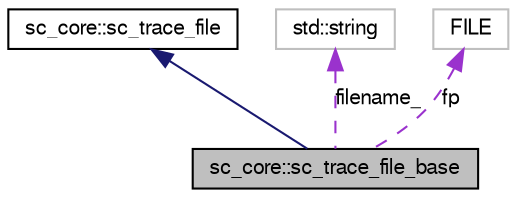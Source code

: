 digraph G
{
  edge [fontname="FreeSans",fontsize="10",labelfontname="FreeSans",labelfontsize="10"];
  node [fontname="FreeSans",fontsize="10",shape=record];
  Node1 [label="sc_core::sc_trace_file_base",height=0.2,width=0.4,color="black", fillcolor="grey75", style="filled" fontcolor="black"];
  Node2 -> Node1 [dir=back,color="midnightblue",fontsize="10",style="solid",fontname="FreeSans"];
  Node2 [label="sc_core::sc_trace_file",height=0.2,width=0.4,color="black", fillcolor="white", style="filled",URL="$a00217.html"];
  Node3 -> Node1 [dir=back,color="darkorchid3",fontsize="10",style="dashed",label="filename_",fontname="FreeSans"];
  Node3 [label="std::string",height=0.2,width=0.4,color="grey75", fillcolor="white", style="filled",tooltip="STL class."];
  Node4 -> Node1 [dir=back,color="darkorchid3",fontsize="10",style="dashed",label="fp",fontname="FreeSans"];
  Node4 [label="FILE",height=0.2,width=0.4,color="grey75", fillcolor="white", style="filled"];
}
